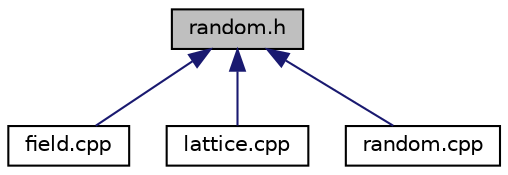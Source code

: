 digraph "random.h"
{
 // INTERACTIVE_SVG=YES
  edge [fontname="Helvetica",fontsize="10",labelfontname="Helvetica",labelfontsize="10"];
  node [fontname="Helvetica",fontsize="10",shape=record];
  Node1 [label="random.h",height=0.2,width=0.4,color="black", fillcolor="grey75", style="filled", fontcolor="black"];
  Node1 -> Node2 [dir="back",color="midnightblue",fontsize="10",style="solid"];
  Node2 [label="field.cpp",height=0.2,width=0.4,color="black", fillcolor="white", style="filled",URL="$d4/dd0/field_8cpp_source.html"];
  Node1 -> Node3 [dir="back",color="midnightblue",fontsize="10",style="solid"];
  Node3 [label="lattice.cpp",height=0.2,width=0.4,color="black", fillcolor="white", style="filled",URL="$d5/dd0/lattice_8cpp_source.html"];
  Node1 -> Node4 [dir="back",color="midnightblue",fontsize="10",style="solid"];
  Node4 [label="random.cpp",height=0.2,width=0.4,color="black", fillcolor="white", style="filled",URL="$de/daa/random_8cpp_source.html"];
}
